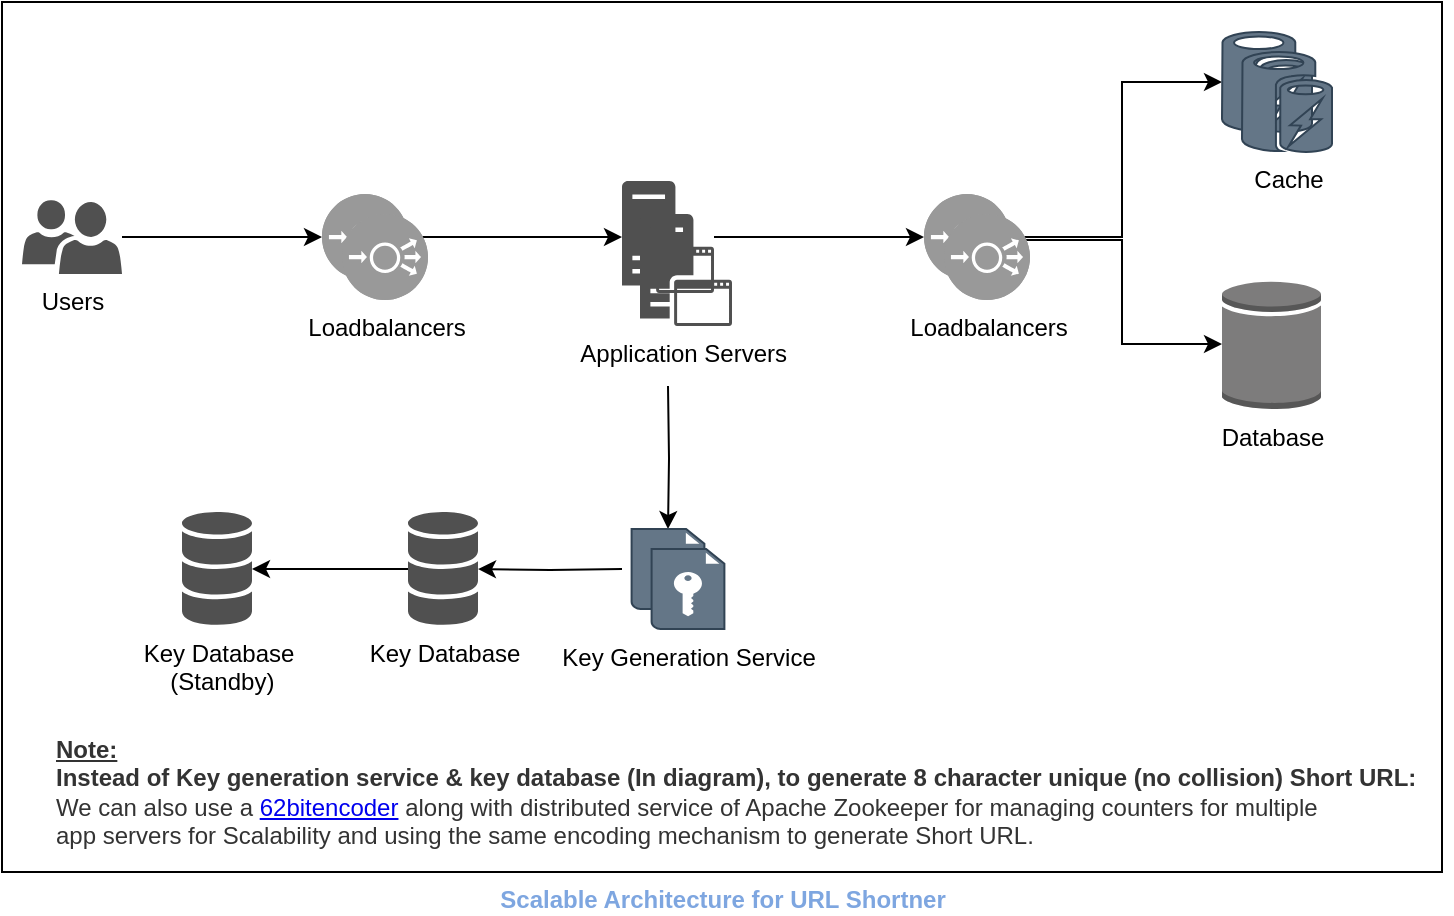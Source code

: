 <mxfile version="15.7.3" type="github">
  <diagram id="JLI9OqOzYqpo9EfrQ879" name="Page-1">
    <mxGraphModel dx="1422" dy="794" grid="1" gridSize="10" guides="1" tooltips="1" connect="1" arrows="1" fold="1" page="1" pageScale="1" pageWidth="850" pageHeight="1100" math="0" shadow="0">
      <root>
        <mxCell id="0" />
        <mxCell id="1" parent="0" />
        <mxCell id="Ob5PynbsvCS6A7_3f5DK-1" value="&lt;b&gt;&lt;font color=&quot;#7ea6e0&quot;&gt;Scalable Architecture for URL Shortner&lt;/font&gt;&lt;/b&gt;" style="verticalLabelPosition=bottom;verticalAlign=top;html=1;shape=mxgraph.basic.rect;fillColor2=none;strokeWidth=1;size=20;indent=5;fillColor=#FFFFFF;" parent="1" vertex="1">
          <mxGeometry x="60" y="14" width="720" height="435" as="geometry" />
        </mxCell>
        <mxCell id="Ob5PynbsvCS6A7_3f5DK-30" value="" style="edgeStyle=orthogonalEdgeStyle;rounded=0;orthogonalLoop=1;jettySize=auto;html=1;fontColor=#000000;" parent="1" target="Ob5PynbsvCS6A7_3f5DK-25" edge="1">
          <mxGeometry relative="1" as="geometry">
            <mxPoint x="370" y="297.5" as="sourcePoint" />
          </mxGeometry>
        </mxCell>
        <mxCell id="Ob5PynbsvCS6A7_3f5DK-8" value="" style="edgeStyle=orthogonalEdgeStyle;rounded=0;orthogonalLoop=1;jettySize=auto;html=1;entryX=0;entryY=0.5;entryDx=0;entryDy=0;entryPerimeter=0;" parent="1" source="Ob5PynbsvCS6A7_3f5DK-4" target="Ob5PynbsvCS6A7_3f5DK-5" edge="1">
          <mxGeometry relative="1" as="geometry" />
        </mxCell>
        <mxCell id="Ob5PynbsvCS6A7_3f5DK-4" value="Users" style="sketch=0;pointerEvents=1;shadow=0;dashed=0;html=1;strokeColor=none;labelPosition=center;verticalLabelPosition=bottom;verticalAlign=top;align=center;fillColor=#505050;shape=mxgraph.mscae.intune.user_group" parent="1" vertex="1">
          <mxGeometry x="70" y="113" width="50" height="37" as="geometry" />
        </mxCell>
        <mxCell id="Ob5PynbsvCS6A7_3f5DK-11" value="" style="edgeStyle=orthogonalEdgeStyle;rounded=0;orthogonalLoop=1;jettySize=auto;html=1;" parent="1" source="Ob5PynbsvCS6A7_3f5DK-5" target="Ob5PynbsvCS6A7_3f5DK-10" edge="1">
          <mxGeometry relative="1" as="geometry" />
        </mxCell>
        <mxCell id="Ob5PynbsvCS6A7_3f5DK-5" value="" style="fillColor=#999999;verticalLabelPosition=bottom;sketch=0;html=1;strokeColor=#ffffff;verticalAlign=top;align=center;points=[[0.145,0.145,0],[0.5,0,0],[0.855,0.145,0],[1,0.5,0],[0.855,0.855,0],[0.5,1,0],[0.145,0.855,0],[0,0.5,0]];pointerEvents=1;shape=mxgraph.cisco_safe.compositeIcon;bgIcon=ellipse;resIcon=mxgraph.cisco_safe.capability.load_balancer;" parent="1" vertex="1">
          <mxGeometry x="220" y="110" width="43" height="43" as="geometry" />
        </mxCell>
        <mxCell id="Ob5PynbsvCS6A7_3f5DK-6" value="Loadbalancers" style="fillColor=#999999;verticalLabelPosition=bottom;sketch=0;html=1;strokeColor=#ffffff;verticalAlign=top;align=center;points=[[0.145,0.145,0],[0.5,0,0],[0.855,0.145,0],[1,0.5,0],[0.855,0.855,0],[0.5,1,0],[0.145,0.855,0],[0,0.5,0]];pointerEvents=1;shape=mxgraph.cisco_safe.compositeIcon;bgIcon=ellipse;resIcon=mxgraph.cisco_safe.capability.load_balancer;" parent="1" vertex="1">
          <mxGeometry x="230" y="120" width="43" height="43" as="geometry" />
        </mxCell>
        <mxCell id="Ob5PynbsvCS6A7_3f5DK-29" value="" style="edgeStyle=orthogonalEdgeStyle;rounded=0;orthogonalLoop=1;jettySize=auto;html=1;fontColor=#000000;" parent="1" target="Ob5PynbsvCS6A7_3f5DK-17" edge="1">
          <mxGeometry relative="1" as="geometry">
            <mxPoint x="393" y="206" as="sourcePoint" />
            <mxPoint x="393" y="266" as="targetPoint" />
            <Array as="points" />
          </mxGeometry>
        </mxCell>
        <mxCell id="Ob5PynbsvCS6A7_3f5DK-36" value="" style="edgeStyle=orthogonalEdgeStyle;rounded=0;orthogonalLoop=1;jettySize=auto;html=1;fontColor=#000000;entryX=0;entryY=0.5;entryDx=0;entryDy=0;entryPerimeter=0;" parent="1" source="Ob5PynbsvCS6A7_3f5DK-10" target="Ob5PynbsvCS6A7_3f5DK-33" edge="1">
          <mxGeometry relative="1" as="geometry" />
        </mxCell>
        <mxCell id="Ob5PynbsvCS6A7_3f5DK-10" value="" style="sketch=0;pointerEvents=1;shadow=0;dashed=0;html=1;strokeColor=none;fillColor=#505050;labelPosition=center;verticalLabelPosition=bottom;verticalAlign=top;outlineConnect=0;align=center;shape=mxgraph.office.servers.application_server;" parent="1" vertex="1">
          <mxGeometry x="370" y="103.5" width="46" height="56" as="geometry" />
        </mxCell>
        <mxCell id="Ob5PynbsvCS6A7_3f5DK-12" value="Application Servers&lt;span style=&quot;white-space: pre&quot;&gt; &lt;/span&gt;" style="sketch=0;pointerEvents=1;shadow=0;dashed=0;html=1;strokeColor=none;fillColor=#505050;labelPosition=center;verticalLabelPosition=bottom;verticalAlign=top;outlineConnect=0;align=center;shape=mxgraph.office.servers.application_server;" parent="1" vertex="1">
          <mxGeometry x="379" y="120" width="46" height="56" as="geometry" />
        </mxCell>
        <mxCell id="Ob5PynbsvCS6A7_3f5DK-17" value="" style="shadow=0;dashed=0;html=1;strokeColor=#314354;fillColor=#647687;labelPosition=center;verticalLabelPosition=bottom;verticalAlign=top;align=center;outlineConnect=0;shape=mxgraph.veeam.encryption_key;fontColor=#ffffff;" parent="1" vertex="1">
          <mxGeometry x="374.8" y="277.5" width="36.4" height="40" as="geometry" />
        </mxCell>
        <mxCell id="Ob5PynbsvCS6A7_3f5DK-31" value="" style="edgeStyle=orthogonalEdgeStyle;rounded=0;orthogonalLoop=1;jettySize=auto;html=1;fontColor=#000000;" parent="1" source="Ob5PynbsvCS6A7_3f5DK-25" target="Ob5PynbsvCS6A7_3f5DK-27" edge="1">
          <mxGeometry relative="1" as="geometry" />
        </mxCell>
        <mxCell id="Ob5PynbsvCS6A7_3f5DK-25" value="Key Database" style="sketch=0;shadow=0;dashed=0;html=1;strokeColor=none;fillColor=#505050;labelPosition=center;verticalLabelPosition=bottom;verticalAlign=top;outlineConnect=0;align=center;shape=mxgraph.office.databases.database_mini_3;fontColor=#000000;" parent="1" vertex="1">
          <mxGeometry x="263" y="269" width="35" height="57" as="geometry" />
        </mxCell>
        <mxCell id="Ob5PynbsvCS6A7_3f5DK-27" value="Key Database&lt;br&gt;&amp;nbsp;(Standby)" style="sketch=0;shadow=0;dashed=0;html=1;strokeColor=none;fillColor=#505050;labelPosition=center;verticalLabelPosition=bottom;verticalAlign=top;outlineConnect=0;align=center;shape=mxgraph.office.databases.database_mini_3;fontColor=#000000;" parent="1" vertex="1">
          <mxGeometry x="150" y="269" width="35" height="57" as="geometry" />
        </mxCell>
        <mxCell id="Ob5PynbsvCS6A7_3f5DK-32" value="&lt;font color=&quot;#000000&quot;&gt;Key Generation Service&lt;/font&gt;" style="shadow=0;dashed=0;html=1;strokeColor=#314354;fillColor=#647687;labelPosition=center;verticalLabelPosition=bottom;verticalAlign=top;align=center;outlineConnect=0;shape=mxgraph.veeam.encryption_key;fontColor=#ffffff;" parent="1" vertex="1">
          <mxGeometry x="384.8" y="287.5" width="36.4" height="40" as="geometry" />
        </mxCell>
        <mxCell id="Ob5PynbsvCS6A7_3f5DK-46" value="" style="edgeStyle=orthogonalEdgeStyle;rounded=0;orthogonalLoop=1;jettySize=auto;html=1;fontColor=#000000;entryX=0;entryY=0.5;entryDx=0;entryDy=0;entryPerimeter=0;" parent="1" source="Ob5PynbsvCS6A7_3f5DK-33" target="Ob5PynbsvCS6A7_3f5DK-40" edge="1">
          <mxGeometry relative="1" as="geometry">
            <mxPoint x="625.5" y="131.5" as="targetPoint" />
            <Array as="points">
              <mxPoint x="620" y="132" />
              <mxPoint x="620" y="54" />
            </Array>
          </mxGeometry>
        </mxCell>
        <mxCell id="Ob5PynbsvCS6A7_3f5DK-33" value="" style="fillColor=#999999;verticalLabelPosition=bottom;sketch=0;html=1;strokeColor=#ffffff;verticalAlign=top;align=center;points=[[0.145,0.145,0],[0.5,0,0],[0.855,0.145,0],[1,0.5,0],[0.855,0.855,0],[0.5,1,0],[0.145,0.855,0],[0,0.5,0]];pointerEvents=1;shape=mxgraph.cisco_safe.compositeIcon;bgIcon=ellipse;resIcon=mxgraph.cisco_safe.capability.load_balancer;" parent="1" vertex="1">
          <mxGeometry x="521" y="110" width="43" height="43" as="geometry" />
        </mxCell>
        <mxCell id="Ob5PynbsvCS6A7_3f5DK-49" value="" style="edgeStyle=orthogonalEdgeStyle;rounded=0;orthogonalLoop=1;jettySize=auto;html=1;fontColor=#000000;exitX=1;exitY=0.5;exitDx=0;exitDy=0;exitPerimeter=0;" parent="1" source="Ob5PynbsvCS6A7_3f5DK-33" target="Ob5PynbsvCS6A7_3f5DK-47" edge="1">
          <mxGeometry relative="1" as="geometry">
            <mxPoint x="565" y="133" as="sourcePoint" />
            <Array as="points">
              <mxPoint x="564" y="133" />
              <mxPoint x="620" y="133" />
              <mxPoint x="620" y="185" />
            </Array>
          </mxGeometry>
        </mxCell>
        <mxCell id="Ob5PynbsvCS6A7_3f5DK-34" value="Loadbalancers" style="fillColor=#999999;verticalLabelPosition=bottom;sketch=0;html=1;strokeColor=#ffffff;verticalAlign=top;align=center;points=[[0.145,0.145,0],[0.5,0,0],[0.855,0.145,0],[1,0.5,0],[0.855,0.855,0],[0.5,1,0],[0.145,0.855,0],[0,0.5,0]];pointerEvents=1;shape=mxgraph.cisco_safe.compositeIcon;bgIcon=ellipse;resIcon=mxgraph.cisco_safe.capability.load_balancer;" parent="1" vertex="1">
          <mxGeometry x="531" y="120" width="43" height="43" as="geometry" />
        </mxCell>
        <mxCell id="Ob5PynbsvCS6A7_3f5DK-40" value="" style="verticalLabelPosition=bottom;html=1;verticalAlign=top;align=center;strokeColor=#314354;fillColor=#647687;shape=mxgraph.azure.azure_cache;fontColor=#ffffff;" parent="1" vertex="1">
          <mxGeometry x="670" y="29" width="45" height="50" as="geometry" />
        </mxCell>
        <mxCell id="Ob5PynbsvCS6A7_3f5DK-42" value="&lt;font color=&quot;#000000&quot;&gt;Cache&lt;/font&gt;" style="verticalLabelPosition=bottom;html=1;verticalAlign=top;align=center;strokeColor=#314354;fillColor=#647687;shape=mxgraph.azure.azure_cache;fontColor=#ffffff;" parent="1" vertex="1">
          <mxGeometry x="680" y="39" width="45" height="50" as="geometry" />
        </mxCell>
        <mxCell id="Ob5PynbsvCS6A7_3f5DK-47" value="Database" style="outlineConnect=0;dashed=0;verticalLabelPosition=bottom;verticalAlign=top;align=center;html=1;shape=mxgraph.aws3.generic_database;fillColor=#7D7C7C;gradientColor=none;fontColor=#000000;" parent="1" vertex="1">
          <mxGeometry x="670" y="153" width="49.5" height="64.5" as="geometry" />
        </mxCell>
        <mxCell id="Ob5PynbsvCS6A7_3f5DK-50" value="&lt;u&gt;Note:&lt;br&gt;&lt;/u&gt;Instead of Key generation service &amp;amp; key database (In diagram), to generate 8 character unique (no collision) Short URL:&lt;br&gt;&lt;span style=&quot;font-weight: normal&quot;&gt;We can also use a &lt;a href=&quot;https://github.com/AmitVerma-Learn/URLShortner/blob/69f2c6c9e258f29d3935e3fcc4cc2e6ca5548eaa/Encoder62.py&quot;&gt;62bitencoder&lt;/a&gt; along with distributed service of Apache Zookeeper for managing counters for multiple &lt;br&gt;app servers f&lt;/span&gt;&lt;span style=&quot;font-weight: normal&quot;&gt;or Scalability and using the same encoding mechanism to generate Short URL.&amp;nbsp;&lt;br&gt;&lt;/span&gt;" style="text;html=1;resizable=0;autosize=1;align=left;verticalAlign=middle;points=[];fillColor=none;strokeColor=none;rounded=0;fontColor=#333333;fontStyle=1" parent="1" vertex="1">
          <mxGeometry x="85" y="379" width="700" height="60" as="geometry" />
        </mxCell>
      </root>
    </mxGraphModel>
  </diagram>
</mxfile>
